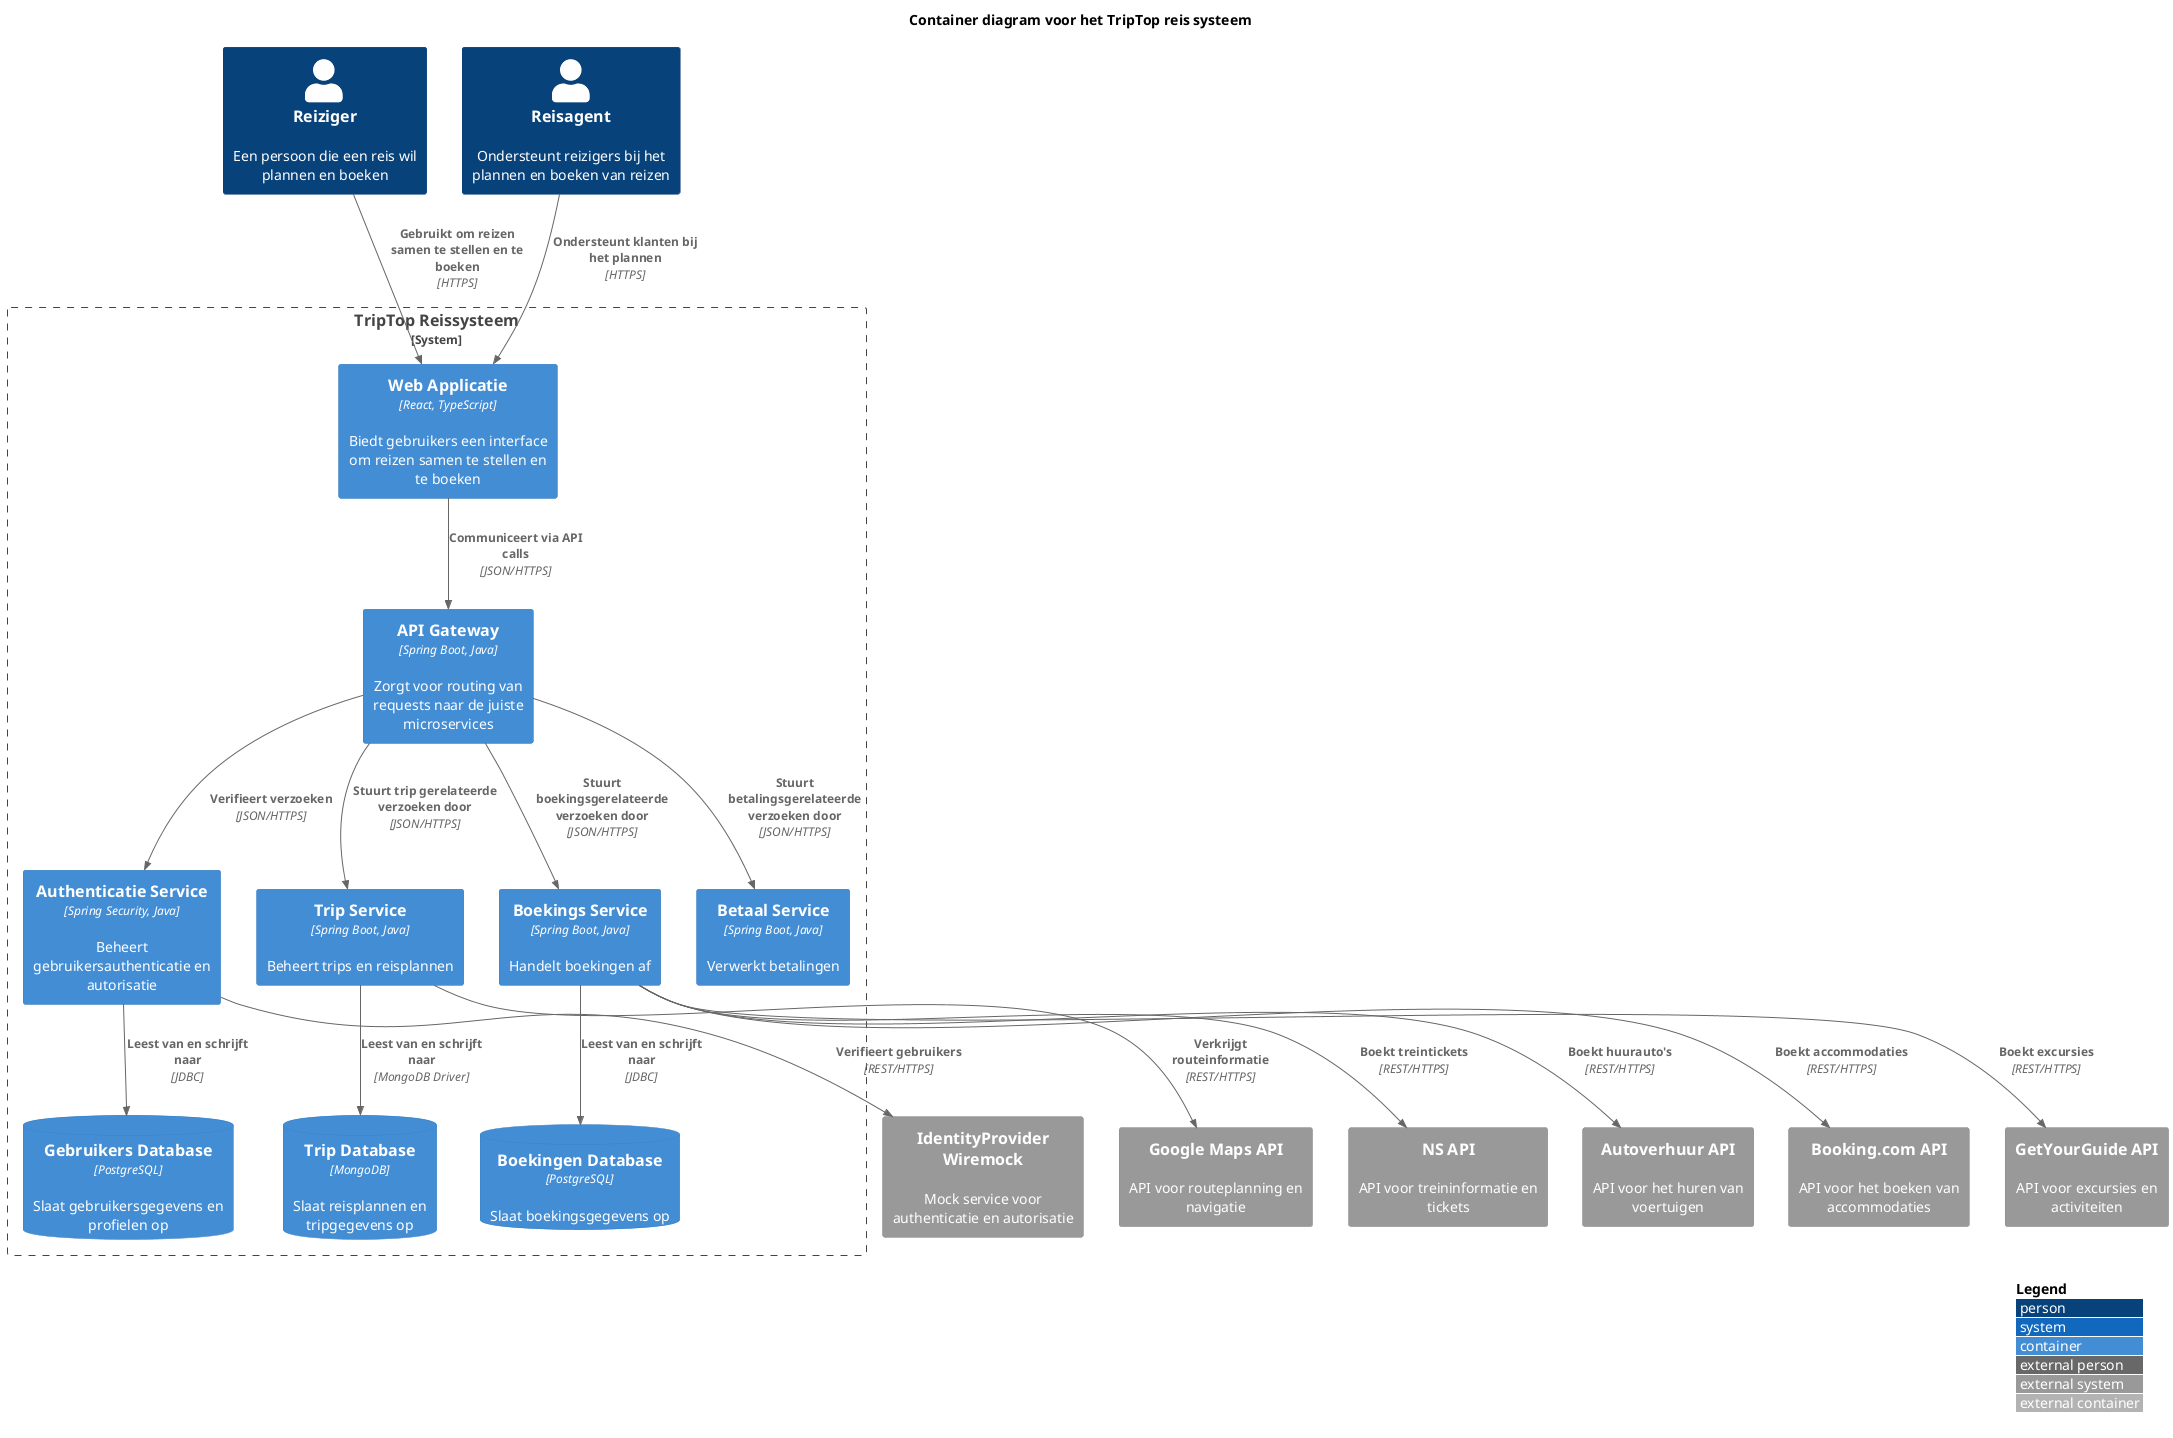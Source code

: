 @startuml Container Diagram for the TripTop Reissysteem

!include <C4/C4>
!include <C4/C4_Context>
!include <C4/C4_Container>

title Container diagram voor het TripTop reis systeem

' Layout direction
LAYOUT_WITH_LEGEND()
LAYOUT_TOP_DOWN()

' Define person actors
Person(reiziger, "Reiziger", "Een persoon die een reis wil plannen en boeken")
Person(reisagent, "Reisagent", "Ondersteunt reizigers bij het plannen en boeken van reizen")

' Define external systems (APIs)
System_Ext(bookingAPI, "Booking.com API", "API voor het boeken van accommodaties")
System_Ext(getYourGuideAPI, "GetYourGuide API", "API voor excursies en activiteiten")
System_Ext(googleMapsAPI, "Google Maps API", "API voor routeplanning en navigatie")
System_Ext(nsAPI, "NS API", "API voor treininformatie en tickets")
System_Ext(rentalCarAPI, "Autoverhuur API", "API voor het huren van voertuigen")
System_Ext(identityProvider, "IdentityProvider Wiremock", "Mock service voor authenticatie en autorisatie")

' Define system boundary for TripTop
System_Boundary(triptop_system, "TripTop Reissysteem") {
    Container(web_application, "Web Applicatie", "React, TypeScript", "Biedt gebruikers een interface om reizen samen te stellen en te boeken")
    Container(api_gateway, "API Gateway", "Spring Boot, Java", "Zorgt voor routing van requests naar de juiste microservices")
    Container(auth_service, "Authenticatie Service", "Spring Security, Java", "Beheert gebruikersauthenticatie en autorisatie")
    Container(trip_service, "Trip Service", "Spring Boot, Java", "Beheert trips en reisplannen")
    Container(booking_service, "Boekings Service", "Spring Boot, Java", "Handelt boekingen af")
    Container(payment_service, "Betaal Service", "Spring Boot, Java", "Verwerkt betalingen")
    ContainerDb(user_db, "Gebruikers Database", "PostgreSQL", "Slaat gebruikersgegevens en profielen op")
    ContainerDb(trip_db, "Trip Database", "MongoDB", "Slaat reisplannen en tripgegevens op")
    ContainerDb(booking_db, "Boekingen Database", "PostgreSQL", "Slaat boekingsgegevens op")
}

' Define relationships
Rel(reiziger, web_application, "Gebruikt om reizen samen te stellen en te boeken", "HTTPS")
Rel(reisagent, web_application, "Ondersteunt klanten bij het plannen", "HTTPS")

Rel(web_application, api_gateway, "Communiceert via API calls", "JSON/HTTPS")
Rel(api_gateway, auth_service, "Verifieert verzoeken", "JSON/HTTPS")
Rel(api_gateway, trip_service, "Stuurt trip gerelateerde verzoeken door", "JSON/HTTPS")
Rel(api_gateway, booking_service, "Stuurt boekingsgerelateerde verzoeken door", "JSON/HTTPS")
Rel(api_gateway, payment_service, "Stuurt betalingsgerelateerde verzoeken door", "JSON/HTTPS")

Rel(auth_service, user_db, "Leest van en schrijft naar", "JDBC")
Rel(trip_service, trip_db, "Leest van en schrijft naar", "MongoDB Driver")
Rel(booking_service, booking_db, "Leest van en schrijft naar", "JDBC")

Rel(trip_service, googleMapsAPI, "Verkrijgt routeinformatie", "REST/HTTPS")
Rel(booking_service, bookingAPI, "Boekt accommodaties", "REST/HTTPS")
Rel(booking_service, getYourGuideAPI, "Boekt excursies", "REST/HTTPS")
Rel(booking_service, nsAPI, "Boekt treintickets", "REST/HTTPS")
Rel(booking_service, rentalCarAPI, "Boekt huurauto's", "REST/HTTPS")
Rel(auth_service, identityProvider, "Verifieert gebruikers", "REST/HTTPS")

@enduml 
